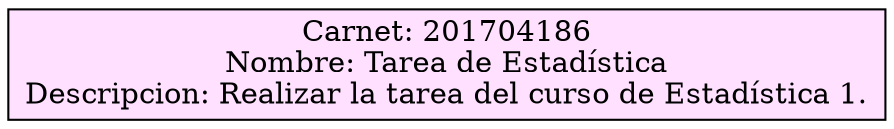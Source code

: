 digraph{
node[shape=record];
graph[pencolor=transparent];
rankdir=LR
node [style=filled,fillcolor=thistle1];
	 nodo_0[label = "Carnet: 201704186\nNombre: Tarea de Estadística\nDescripcion: Realizar la tarea del curso de Estadística 1."];

	  
}
